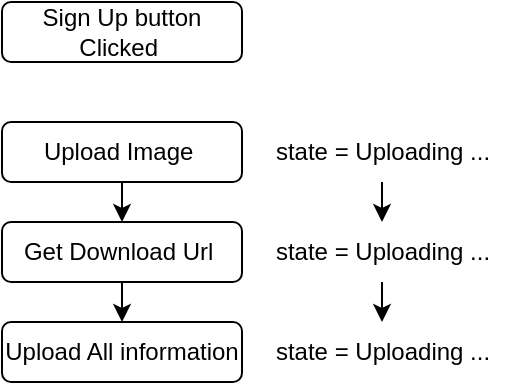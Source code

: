 <mxfile>
    <diagram id="9gfhStkheucHAAu3ruJu" name="Page-1">
        <mxGraphModel dx="361" dy="305" grid="1" gridSize="10" guides="1" tooltips="1" connect="1" arrows="1" fold="1" page="1" pageScale="1" pageWidth="850" pageHeight="1100" math="0" shadow="0">
            <root>
                <mxCell id="0"/>
                <mxCell id="1" parent="0"/>
                <mxCell id="4" value="" style="edgeStyle=none;html=1;" edge="1" parent="1" source="2" target="3">
                    <mxGeometry relative="1" as="geometry"/>
                </mxCell>
                <mxCell id="2" value="Upload Image&amp;nbsp;" style="rounded=1;whiteSpace=wrap;html=1;" vertex="1" parent="1">
                    <mxGeometry x="200" y="190" width="120" height="30" as="geometry"/>
                </mxCell>
                <mxCell id="6" value="" style="edgeStyle=none;html=1;" edge="1" parent="1" source="3" target="5">
                    <mxGeometry relative="1" as="geometry"/>
                </mxCell>
                <mxCell id="3" value="Get Download Url&amp;nbsp;" style="rounded=1;whiteSpace=wrap;html=1;" vertex="1" parent="1">
                    <mxGeometry x="200" y="240" width="120" height="30" as="geometry"/>
                </mxCell>
                <mxCell id="5" value="Upload All information" style="rounded=1;whiteSpace=wrap;html=1;" vertex="1" parent="1">
                    <mxGeometry x="200" y="290" width="120" height="30" as="geometry"/>
                </mxCell>
                <mxCell id="9" value="" style="edgeStyle=none;html=1;" edge="1" parent="1" source="7" target="8">
                    <mxGeometry relative="1" as="geometry"/>
                </mxCell>
                <mxCell id="7" value="state = Uploading ..." style="text;html=1;align=center;verticalAlign=middle;resizable=0;points=[];autosize=1;strokeColor=none;fillColor=none;" vertex="1" parent="1">
                    <mxGeometry x="325" y="190" width="130" height="30" as="geometry"/>
                </mxCell>
                <mxCell id="11" value="" style="edgeStyle=none;html=1;" edge="1" parent="1" source="8" target="10">
                    <mxGeometry relative="1" as="geometry"/>
                </mxCell>
                <mxCell id="8" value="state = Uploading ..." style="text;html=1;align=center;verticalAlign=middle;resizable=0;points=[];autosize=1;strokeColor=none;fillColor=none;" vertex="1" parent="1">
                    <mxGeometry x="325" y="240" width="130" height="30" as="geometry"/>
                </mxCell>
                <mxCell id="10" value="state = Uploading ..." style="text;html=1;align=center;verticalAlign=middle;resizable=0;points=[];autosize=1;strokeColor=none;fillColor=none;" vertex="1" parent="1">
                    <mxGeometry x="325" y="290" width="130" height="30" as="geometry"/>
                </mxCell>
                <mxCell id="12" value="Sign Up button Clicked&amp;nbsp;" style="rounded=1;whiteSpace=wrap;html=1;" vertex="1" parent="1">
                    <mxGeometry x="200" y="130" width="120" height="30" as="geometry"/>
                </mxCell>
            </root>
        </mxGraphModel>
    </diagram>
</mxfile>